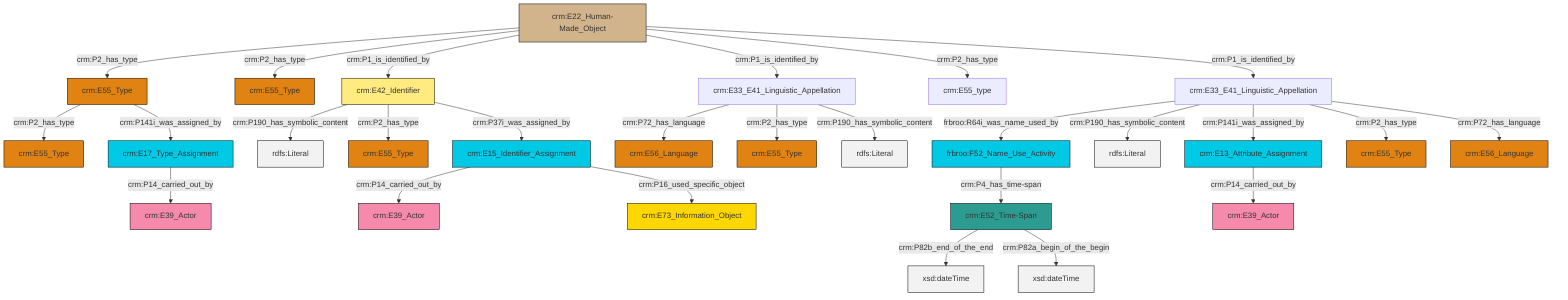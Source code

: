 graph TD
classDef Literal fill:#f2f2f2,stroke:#000000;
classDef CRM_Entity fill:#FFFFFF,stroke:#000000;
classDef Temporal_Entity fill:#00C9E6, stroke:#000000;
classDef Type fill:#E18312, stroke:#000000;
classDef Time-Span fill:#2C9C91, stroke:#000000;
classDef Appellation fill:#FFEB7F, stroke:#000000;
classDef Place fill:#008836, stroke:#000000;
classDef Persistent_Item fill:#B266B2, stroke:#000000;
classDef Conceptual_Object fill:#FFD700, stroke:#000000;
classDef Physical_Thing fill:#D2B48C, stroke:#000000;
classDef Actor fill:#f58aad, stroke:#000000;
classDef PC_Classes fill:#4ce600, stroke:#000000;
classDef Multi fill:#cccccc,stroke:#000000;

4["crm:E33_E41_Linguistic_Appellation"]:::Default -->|crm:P72_has_language| 8["crm:E56_Language"]:::Type
11["crm:E55_Type"]:::Type -->|crm:P2_has_type| 12["crm:E55_Type"]:::Type
11["crm:E55_Type"]:::Type -->|crm:P141i_was_assigned_by| 13["crm:E17_Type_Assignment"]:::Temporal_Entity
14["crm:E33_E41_Linguistic_Appellation"]:::Default -->|frbroo:R64i_was_name_used_by| 15["frbroo:F52_Name_Use_Activity"]:::Temporal_Entity
9["crm:E15_Identifier_Assignment"]:::Temporal_Entity -->|crm:P14_carried_out_by| 18["crm:E39_Actor"]:::Actor
13["crm:E17_Type_Assignment"]:::Temporal_Entity -->|crm:P14_carried_out_by| 24["crm:E39_Actor"]:::Actor
25["crm:E52_Time-Span"]:::Time-Span -->|crm:P82b_end_of_the_end| 26[xsd:dateTime]:::Literal
14["crm:E33_E41_Linguistic_Appellation"]:::Default -->|crm:P190_has_symbolic_content| 33[rdfs:Literal]:::Literal
25["crm:E52_Time-Span"]:::Time-Span -->|crm:P82a_begin_of_the_begin| 34[xsd:dateTime]:::Literal
14["crm:E33_E41_Linguistic_Appellation"]:::Default -->|crm:P141i_was_assigned_by| 36["crm:E13_Attribute_Assignment"]:::Temporal_Entity
14["crm:E33_E41_Linguistic_Appellation"]:::Default -->|crm:P2_has_type| 37["crm:E55_Type"]:::Type
39["crm:E22_Human-Made_Object"]:::Physical_Thing -->|crm:P2_has_type| 11["crm:E55_Type"]:::Type
21["crm:E42_Identifier"]:::Appellation -->|crm:P190_has_symbolic_content| 41[rdfs:Literal]:::Literal
21["crm:E42_Identifier"]:::Appellation -->|crm:P2_has_type| 2["crm:E55_Type"]:::Type
9["crm:E15_Identifier_Assignment"]:::Temporal_Entity -->|crm:P16_used_specific_object| 0["crm:E73_Information_Object"]:::Conceptual_Object
14["crm:E33_E41_Linguistic_Appellation"]:::Default -->|crm:P72_has_language| 19["crm:E56_Language"]:::Type
4["crm:E33_E41_Linguistic_Appellation"]:::Default -->|crm:P2_has_type| 16["crm:E55_Type"]:::Type
15["frbroo:F52_Name_Use_Activity"]:::Temporal_Entity -->|crm:P4_has_time-span| 25["crm:E52_Time-Span"]:::Time-Span
21["crm:E42_Identifier"]:::Appellation -->|crm:P37i_was_assigned_by| 9["crm:E15_Identifier_Assignment"]:::Temporal_Entity
39["crm:E22_Human-Made_Object"]:::Physical_Thing -->|crm:P2_has_type| 6["crm:E55_Type"]:::Type
39["crm:E22_Human-Made_Object"]:::Physical_Thing -->|crm:P1_is_identified_by| 21["crm:E42_Identifier"]:::Appellation
39["crm:E22_Human-Made_Object"]:::Physical_Thing -->|crm:P1_is_identified_by| 4["crm:E33_E41_Linguistic_Appellation"]:::Default
39["crm:E22_Human-Made_Object"]:::Physical_Thing -->|crm:P2_has_type| 27["crm:E55_type"]:::Default
4["crm:E33_E41_Linguistic_Appellation"]:::Default -->|crm:P190_has_symbolic_content| 49[rdfs:Literal]:::Literal
39["crm:E22_Human-Made_Object"]:::Physical_Thing -->|crm:P1_is_identified_by| 14["crm:E33_E41_Linguistic_Appellation"]:::Default
36["crm:E13_Attribute_Assignment"]:::Temporal_Entity -->|crm:P14_carried_out_by| 31["crm:E39_Actor"]:::Actor